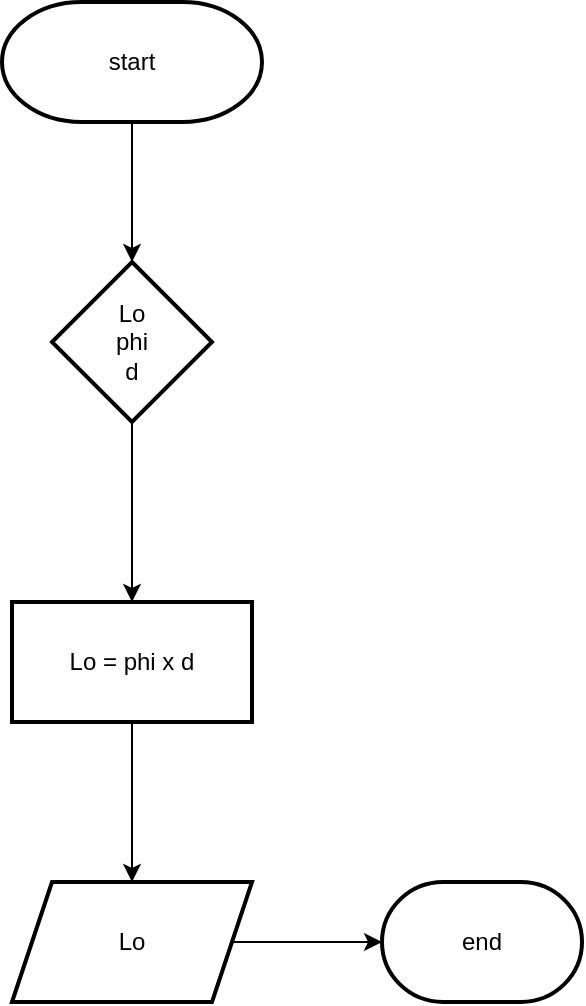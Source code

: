 <mxfile version="22.0.4" type="github">
  <diagram id="C5RBs43oDa-KdzZeNtuy" name="Page-1">
    <mxGraphModel dx="880" dy="425" grid="1" gridSize="10" guides="1" tooltips="1" connect="1" arrows="1" fold="1" page="1" pageScale="1" pageWidth="827" pageHeight="1169" math="0" shadow="0">
      <root>
        <mxCell id="WIyWlLk6GJQsqaUBKTNV-0" />
        <mxCell id="WIyWlLk6GJQsqaUBKTNV-1" parent="WIyWlLk6GJQsqaUBKTNV-0" />
        <mxCell id="4YXhwaPJJYOt4yHIs_GL-13" value="" style="edgeStyle=orthogonalEdgeStyle;rounded=0;orthogonalLoop=1;jettySize=auto;html=1;" edge="1" parent="WIyWlLk6GJQsqaUBKTNV-1" source="4YXhwaPJJYOt4yHIs_GL-11" target="4YXhwaPJJYOt4yHIs_GL-12">
          <mxGeometry relative="1" as="geometry" />
        </mxCell>
        <mxCell id="4YXhwaPJJYOt4yHIs_GL-11" value="start" style="strokeWidth=2;html=1;shape=mxgraph.flowchart.terminator;whiteSpace=wrap;" vertex="1" parent="WIyWlLk6GJQsqaUBKTNV-1">
          <mxGeometry x="350" y="60" width="130" height="60" as="geometry" />
        </mxCell>
        <mxCell id="4YXhwaPJJYOt4yHIs_GL-15" value="" style="edgeStyle=orthogonalEdgeStyle;rounded=0;orthogonalLoop=1;jettySize=auto;html=1;" edge="1" parent="WIyWlLk6GJQsqaUBKTNV-1" source="4YXhwaPJJYOt4yHIs_GL-12" target="4YXhwaPJJYOt4yHIs_GL-14">
          <mxGeometry relative="1" as="geometry" />
        </mxCell>
        <mxCell id="4YXhwaPJJYOt4yHIs_GL-12" value="&lt;div&gt;Lo&lt;/div&gt;&lt;div&gt;phi&lt;/div&gt;&lt;div&gt;d&lt;br&gt;&lt;/div&gt;" style="rhombus;whiteSpace=wrap;html=1;strokeWidth=2;" vertex="1" parent="WIyWlLk6GJQsqaUBKTNV-1">
          <mxGeometry x="375" y="190" width="80" height="80" as="geometry" />
        </mxCell>
        <mxCell id="4YXhwaPJJYOt4yHIs_GL-17" value="" style="edgeStyle=orthogonalEdgeStyle;rounded=0;orthogonalLoop=1;jettySize=auto;html=1;" edge="1" parent="WIyWlLk6GJQsqaUBKTNV-1" source="4YXhwaPJJYOt4yHIs_GL-14" target="4YXhwaPJJYOt4yHIs_GL-16">
          <mxGeometry relative="1" as="geometry" />
        </mxCell>
        <mxCell id="4YXhwaPJJYOt4yHIs_GL-14" value="Lo = phi x d" style="whiteSpace=wrap;html=1;strokeWidth=2;" vertex="1" parent="WIyWlLk6GJQsqaUBKTNV-1">
          <mxGeometry x="355" y="360" width="120" height="60" as="geometry" />
        </mxCell>
        <mxCell id="4YXhwaPJJYOt4yHIs_GL-19" value="" style="edgeStyle=orthogonalEdgeStyle;rounded=0;orthogonalLoop=1;jettySize=auto;html=1;" edge="1" parent="WIyWlLk6GJQsqaUBKTNV-1" source="4YXhwaPJJYOt4yHIs_GL-16" target="4YXhwaPJJYOt4yHIs_GL-18">
          <mxGeometry relative="1" as="geometry" />
        </mxCell>
        <mxCell id="4YXhwaPJJYOt4yHIs_GL-16" value="Lo" style="shape=parallelogram;perimeter=parallelogramPerimeter;whiteSpace=wrap;html=1;fixedSize=1;strokeWidth=2;" vertex="1" parent="WIyWlLk6GJQsqaUBKTNV-1">
          <mxGeometry x="355" y="500" width="120" height="60" as="geometry" />
        </mxCell>
        <mxCell id="4YXhwaPJJYOt4yHIs_GL-18" value="end" style="strokeWidth=2;html=1;shape=mxgraph.flowchart.terminator;whiteSpace=wrap;" vertex="1" parent="WIyWlLk6GJQsqaUBKTNV-1">
          <mxGeometry x="540" y="500" width="100" height="60" as="geometry" />
        </mxCell>
      </root>
    </mxGraphModel>
  </diagram>
</mxfile>
